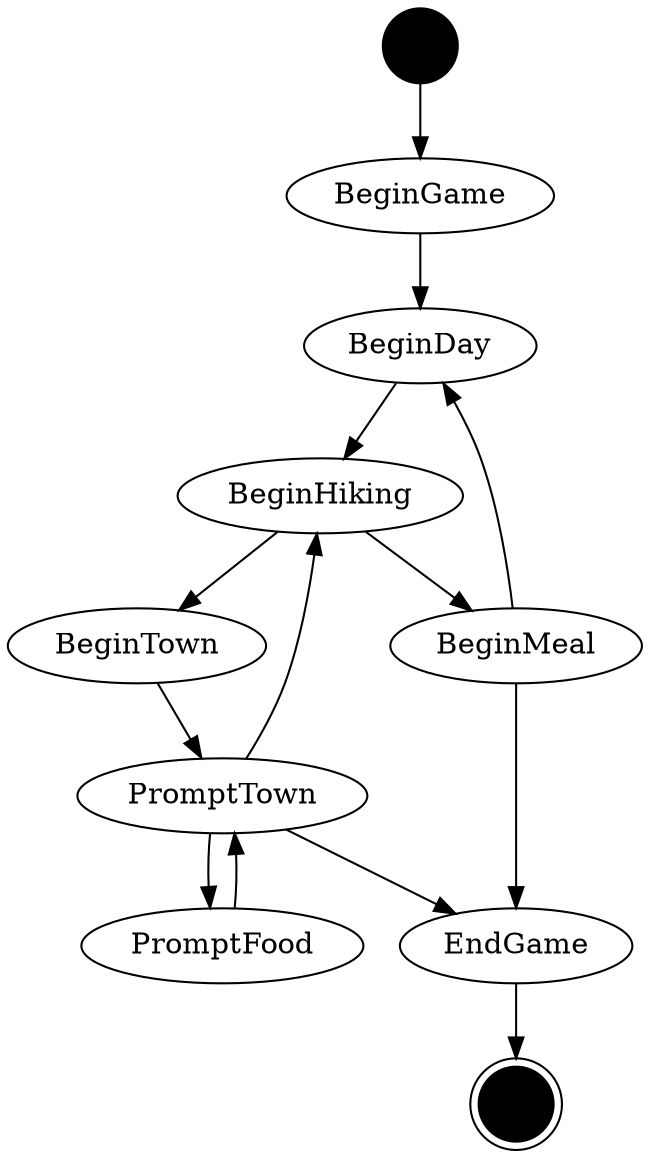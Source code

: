 digraph states {
    start [label="" shape=circle style=filled color=black]
    end [label="" shape=doublecircle style=filled color=black]
    start -> BeginGame
    BeginGame -> BeginDay
    BeginDay -> BeginHiking
    BeginHiking -> BeginTown
    BeginHiking -> BeginMeal
    BeginTown -> PromptTown
    PromptTown -> BeginHiking
    PromptTown -> PromptFood
    PromptTown -> EndGame
    BeginMeal -> BeginDay
    BeginMeal -> EndGame
    PromptFood -> PromptTown
    EndGame -> end
}
